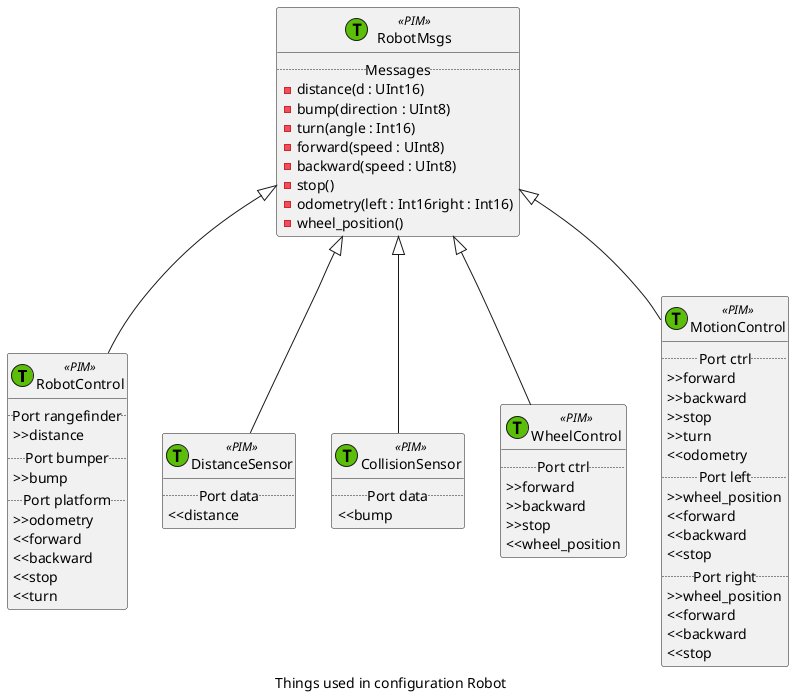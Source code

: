 @startuml
caption Things used in configuration Robot
class RobotControl <<(T,#5BBF09)PIM>> {
..Port rangefinder..
>>distance
..Port bumper..
>>bump
..Port platform..
>>odometry
<<forward
<<backward
<<stop
<<turn
}
class RobotMsgs <<(T,#5BBF09)PIM>> {
..Messages..
-distance(d : UInt16)
-bump(direction : UInt8)
-turn(angle : Int16)
-forward(speed : UInt8)
-backward(speed : UInt8)
-stop()
-odometry(left : Int16right : Int16)
-wheel_position()
}
class DistanceSensor <<(T,#5BBF09)PIM>> {
..Port data..
<<distance
}
class CollisionSensor <<(T,#5BBF09)PIM>> {
..Port data..
<<bump
}
class WheelControl <<(T,#5BBF09)PIM>> {
..Port ctrl..
>>forward
>>backward
>>stop
<<wheel_position
}
class MotionControl <<(T,#5BBF09)PIM>> {
..Port ctrl..
>>forward
>>backward
>>stop
>>turn
<<odometry
..Port left..
>>wheel_position
<<forward
<<backward
<<stop
..Port right..
>>wheel_position
<<forward
<<backward
<<stop
}
RobotMsgs <|-- RobotControl
RobotMsgs <|-- DistanceSensor
RobotMsgs <|-- CollisionSensor
RobotMsgs <|-- WheelControl
RobotMsgs <|-- MotionControl
@enduml